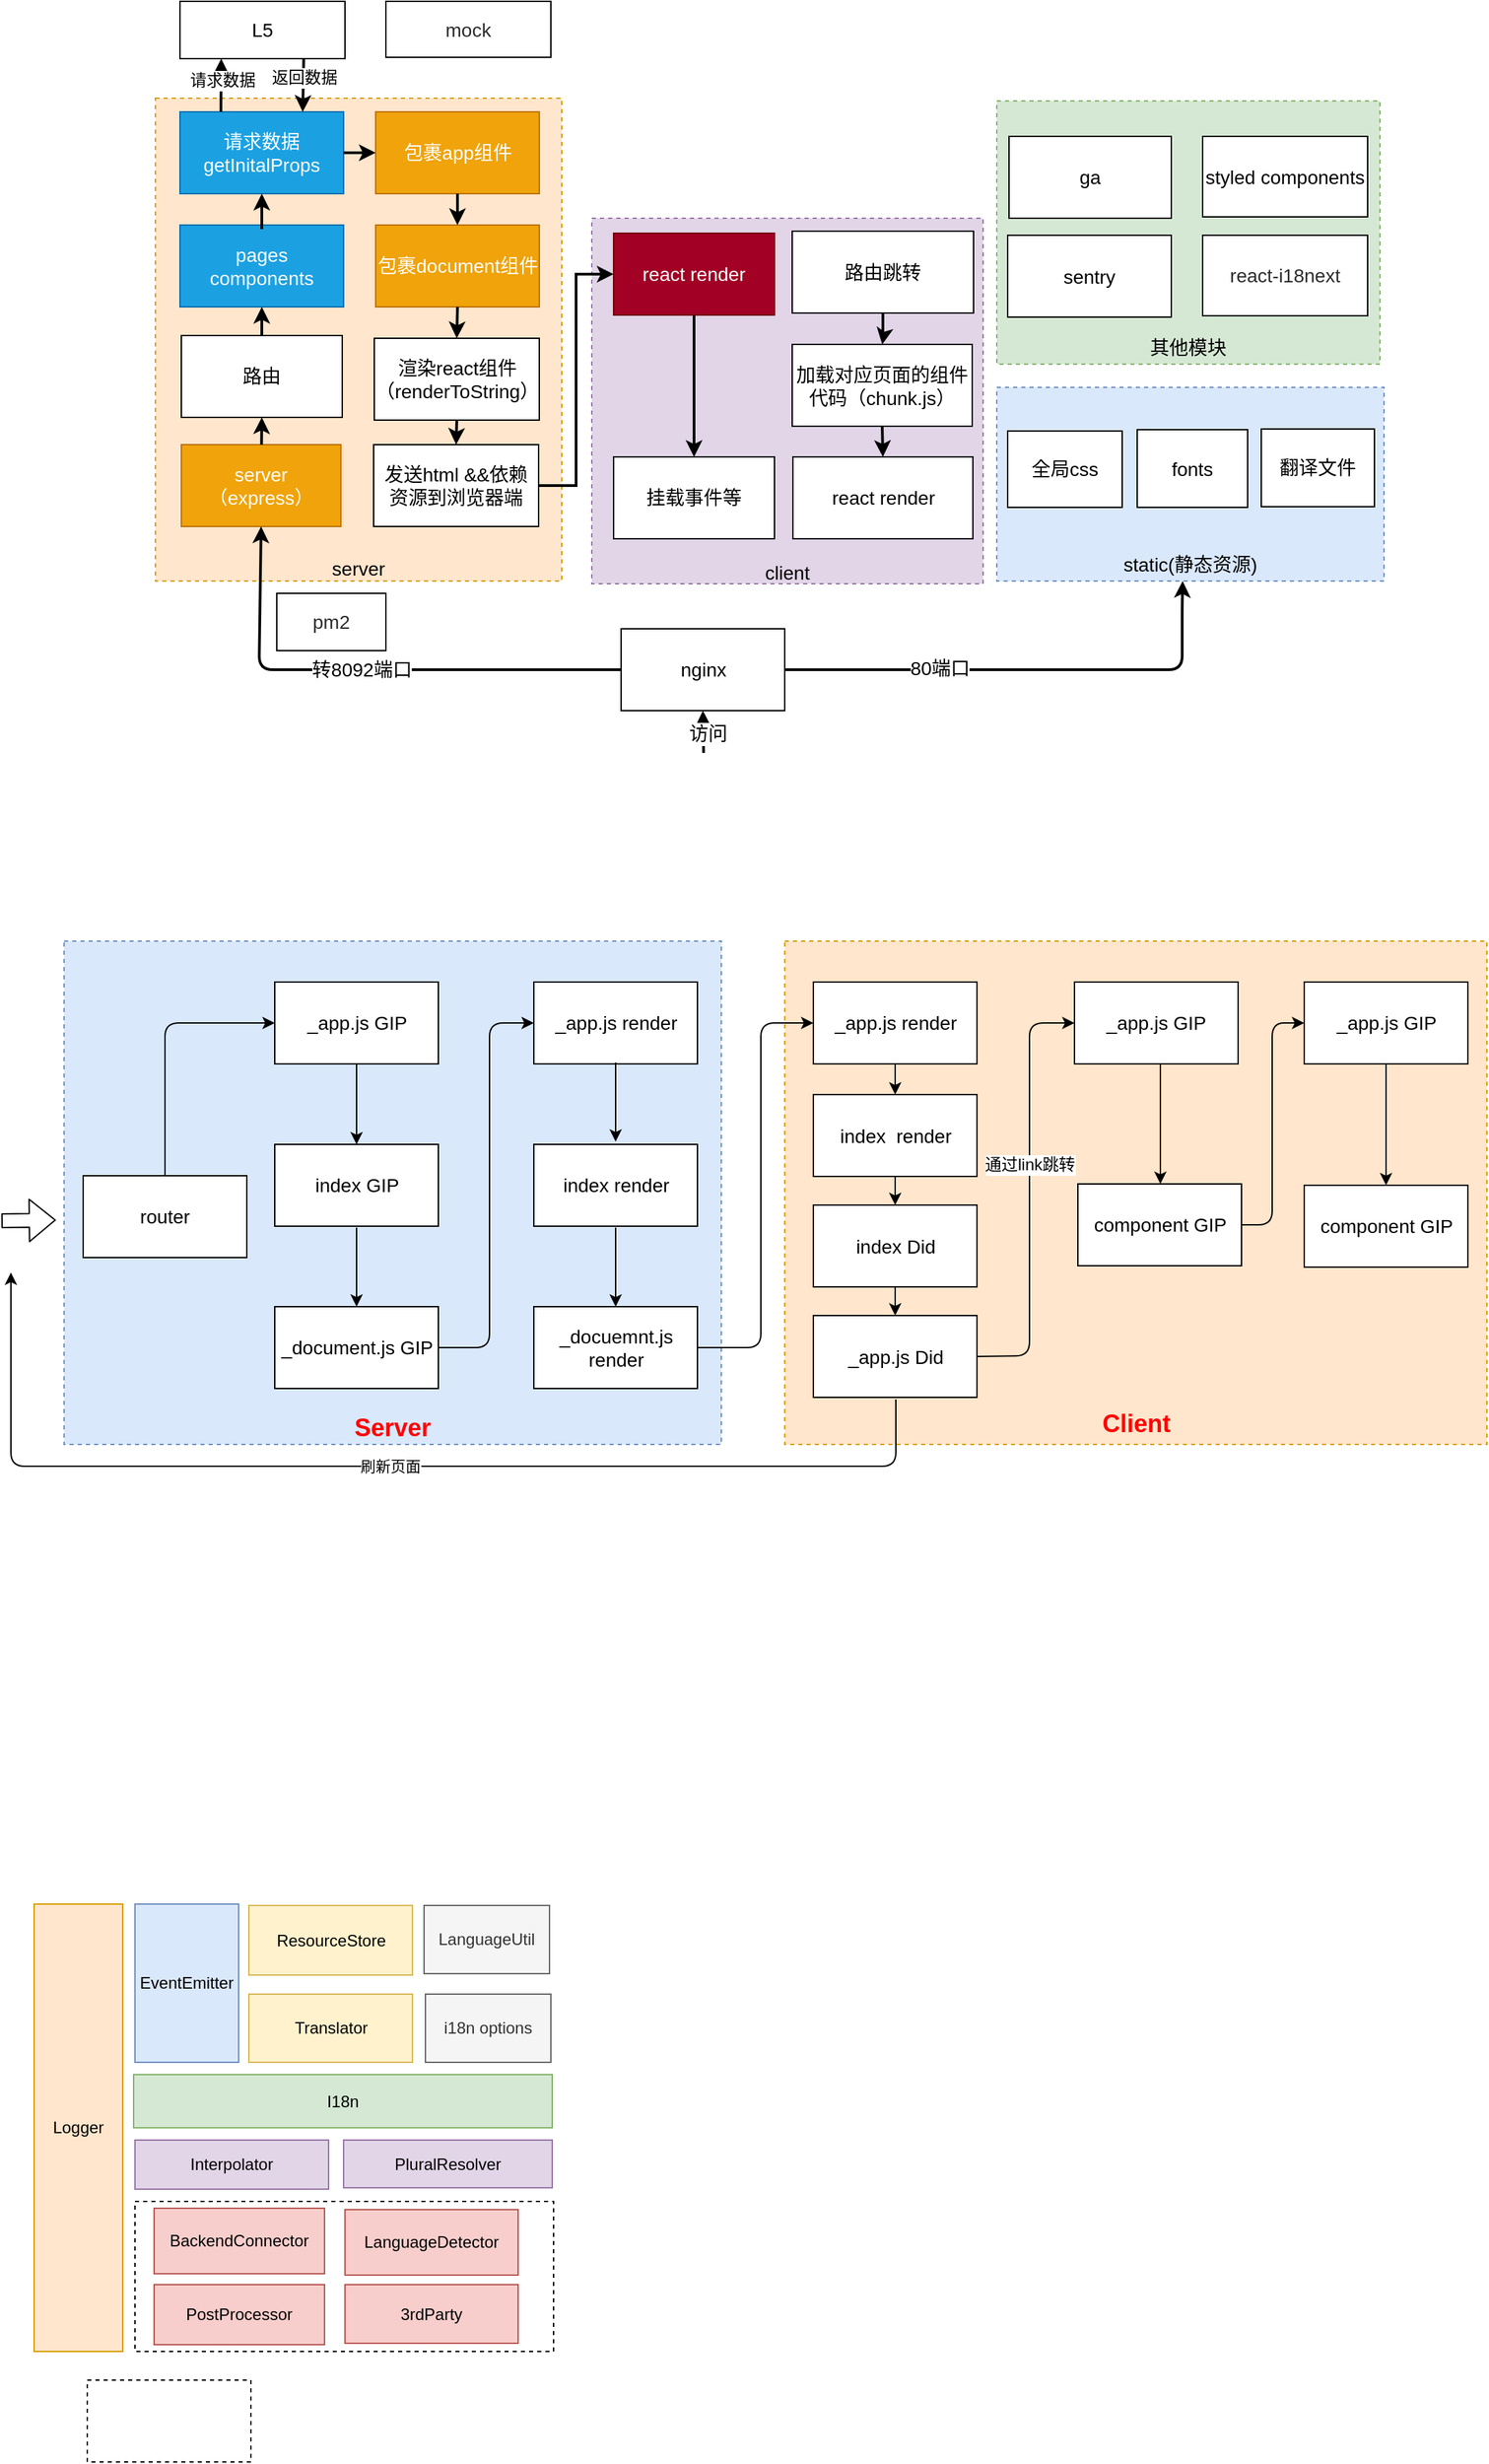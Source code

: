 <mxfile version="11.1.4" type="github"><diagram id="yrwFZAALMLEYpF8rsA4R" name="Page-1"><mxGraphModel dx="1101" dy="648" grid="0" gridSize="10" guides="1" tooltips="1" connect="1" arrows="1" fold="1" page="1" pageScale="1.5" pageWidth="827" pageHeight="1169" math="0" shadow="0"><root><mxCell id="0"/><mxCell id="1" parent="0"/><mxCell id="9qx7VGFw7wvQeBr6Wfoj-29" value="&lt;font style=&quot;font-size: 14px&quot;&gt;&lt;br&gt;&lt;br&gt;&lt;br&gt;&lt;br&gt;&lt;br&gt;&lt;br&gt;&lt;br&gt;&lt;br&gt;&lt;br&gt;&lt;br&gt;&lt;br&gt;&lt;br&gt;&lt;br&gt;&lt;br&gt;&lt;br&gt;client&lt;/font&gt;" style="rounded=0;whiteSpace=wrap;html=1;dashed=1;fillColor=#e1d5e7;strokeColor=#9673a6;" vertex="1" parent="1"><mxGeometry x="472" y="168" width="287" height="268" as="geometry"/></mxCell><mxCell id="9qx7VGFw7wvQeBr6Wfoj-26" value="&lt;font style=&quot;font-size: 14px&quot;&gt;&lt;br&gt;&lt;br&gt;&lt;br&gt;&lt;br&gt;&lt;br&gt;&lt;br&gt;&lt;br&gt;&lt;br&gt;&lt;br&gt;&lt;br&gt;其他模块&lt;/font&gt;" style="rounded=0;whiteSpace=wrap;html=1;dashed=1;fillColor=#d5e8d4;strokeColor=#82b366;" vertex="1" parent="1"><mxGeometry x="769" y="82" width="281" height="193" as="geometry"/></mxCell><mxCell id="HFbTe754PQWgXcVJ54lF-38" value="&lt;b&gt;&lt;font color=&quot;#ff0000&quot;&gt;&lt;br&gt;&lt;br&gt;&lt;br&gt;&lt;br&gt;&lt;br&gt;&lt;br&gt;&lt;br&gt;&lt;br&gt;&lt;br&gt;&lt;br&gt;&lt;br&gt;&lt;br&gt;&lt;br&gt;&lt;br&gt;&lt;br&gt;&lt;br&gt;&lt;br&gt;&lt;br&gt;&lt;br&gt;&lt;br&gt;&lt;br&gt;&lt;br&gt;&lt;font style=&quot;font-size: 18px&quot;&gt;&lt;br&gt;Client&lt;/font&gt;&lt;/font&gt;&lt;/b&gt;" style="rounded=0;whiteSpace=wrap;html=1;dashed=1;fillColor=#ffe6cc;strokeColor=#d79b00;" parent="1" vertex="1"><mxGeometry x="613.5" y="698" width="515" height="369" as="geometry"/></mxCell><mxCell id="HFbTe754PQWgXcVJ54lF-37" value="&lt;font color=&quot;#ff0000&quot; style=&quot;font-size: 18px&quot;&gt;&lt;br&gt;&lt;br&gt;&lt;br&gt;&lt;br&gt;&lt;br&gt;&lt;br&gt;&lt;br&gt;&lt;br&gt;&lt;br&gt;&lt;br&gt;&lt;br&gt;&lt;br&gt;&lt;br&gt;&lt;br&gt;&lt;br&gt;&lt;font&gt;&lt;b&gt;&lt;br&gt;Server&lt;/b&gt;&lt;/font&gt;&lt;/font&gt;" style="rounded=0;whiteSpace=wrap;html=1;dashed=1;fillColor=#dae8fc;strokeColor=#6c8ebf;" parent="1" vertex="1"><mxGeometry x="85" y="698" width="482" height="369" as="geometry"/></mxCell><mxCell id="fjasAtEGyfay4XgpQ-7l-1" value="&lt;font style=&quot;font-size: 14px&quot;&gt;&lt;br&gt;&lt;br&gt;&lt;br&gt;&lt;br&gt;&lt;br&gt;&lt;br&gt;&lt;br&gt;&lt;br&gt;&lt;br&gt;&lt;br&gt;&lt;br&gt;&lt;br&gt;&lt;br&gt;&lt;br&gt;&lt;br&gt;&lt;br&gt;&lt;br&gt;&lt;br&gt;&lt;br&gt;&lt;br&gt;server&lt;/font&gt;" style="rounded=0;whiteSpace=wrap;html=1;dashed=1;fillColor=#ffe6cc;strokeColor=#d79b00;" parent="1" vertex="1"><mxGeometry x="152" y="80" width="298" height="354" as="geometry"/></mxCell><mxCell id="fjasAtEGyfay4XgpQ-7l-7" value="&lt;font style=&quot;font-size: 14px&quot;&gt;&lt;br&gt;&lt;br&gt;&lt;br&gt;&lt;br&gt;&lt;br&gt;&lt;br&gt;&lt;br&gt;static(静态资源)&lt;/font&gt;" style="rounded=0;whiteSpace=wrap;html=1;dashed=1;fillColor=#dae8fc;strokeColor=#6c8ebf;" parent="1" vertex="1"><mxGeometry x="769" y="292" width="284" height="142" as="geometry"/></mxCell><mxCell id="fjasAtEGyfay4XgpQ-7l-4" value="&lt;font style=&quot;font-size: 14px&quot;&gt;nginx&lt;/font&gt;" style="rounded=0;whiteSpace=wrap;html=1;" parent="1" vertex="1"><mxGeometry x="493.5" y="469" width="120" height="60" as="geometry"/></mxCell><mxCell id="fjasAtEGyfay4XgpQ-7l-5" value="&lt;font style=&quot;font-size: 14px&quot;&gt;fonts&lt;/font&gt;" style="rounded=0;whiteSpace=wrap;html=1;" parent="1" vertex="1"><mxGeometry x="872" y="323" width="81" height="57" as="geometry"/></mxCell><mxCell id="fjasAtEGyfay4XgpQ-7l-6" value="&lt;font style=&quot;font-size: 14px&quot;&gt;全局css&lt;/font&gt;" style="rounded=0;whiteSpace=wrap;html=1;" parent="1" vertex="1"><mxGeometry x="777" y="324" width="84" height="56" as="geometry"/></mxCell><mxCell id="fjasAtEGyfay4XgpQ-7l-8" value="&lt;font style=&quot;font-size: 14px&quot;&gt;翻译文件&lt;/font&gt;" style="rounded=0;whiteSpace=wrap;html=1;" parent="1" vertex="1"><mxGeometry x="963" y="322.5" width="83" height="57" as="geometry"/></mxCell><mxCell id="fjasAtEGyfay4XgpQ-7l-9" value="" style="endArrow=classic;html=1;strokeWidth=2;exitX=1;exitY=0.5;exitDx=0;exitDy=0;entryX=0.48;entryY=1;entryDx=0;entryDy=0;entryPerimeter=0;" parent="1" source="fjasAtEGyfay4XgpQ-7l-4" edge="1" target="fjasAtEGyfay4XgpQ-7l-7"><mxGeometry width="50" height="50" relative="1" as="geometry"><mxPoint x="564" y="500" as="sourcePoint"/><mxPoint x="849" y="407" as="targetPoint"/><Array as="points"><mxPoint x="905" y="499"/><mxPoint x="905" y="454"/></Array></mxGeometry></mxCell><mxCell id="fjasAtEGyfay4XgpQ-7l-10" value="&lt;font style=&quot;font-size: 14px&quot;&gt;80端口&lt;/font&gt;" style="text;html=1;resizable=0;points=[];align=center;verticalAlign=middle;labelBackgroundColor=#ffffff;" parent="fjasAtEGyfay4XgpQ-7l-9" vertex="1" connectable="0"><mxGeometry x="0.085" y="1" relative="1" as="geometry"><mxPoint x="-80" as="offset"/></mxGeometry></mxCell><mxCell id="fjasAtEGyfay4XgpQ-7l-11" value="&lt;span style=&quot;font-size: 14px&quot;&gt;server&lt;br&gt;（express）&lt;/span&gt;" style="rounded=0;whiteSpace=wrap;html=1;fillColor=#f0a30a;strokeColor=#BD7000;fontColor=#ffffff;" parent="1" vertex="1"><mxGeometry x="171" y="334" width="117" height="60" as="geometry"/></mxCell><mxCell id="fjasAtEGyfay4XgpQ-7l-12" value="" style="endArrow=classic;html=1;entryX=0.5;entryY=1;entryDx=0;entryDy=0;exitX=0;exitY=0.5;exitDx=0;exitDy=0;strokeWidth=2;" parent="1" source="fjasAtEGyfay4XgpQ-7l-4" target="fjasAtEGyfay4XgpQ-7l-11" edge="1"><mxGeometry width="50" height="50" relative="1" as="geometry"><mxPoint x="537" y="467" as="sourcePoint"/><mxPoint x="587" y="427" as="targetPoint"/><Array as="points"><mxPoint x="228" y="499"/></Array></mxGeometry></mxCell><mxCell id="fjasAtEGyfay4XgpQ-7l-14" value="&lt;font style=&quot;font-size: 14px&quot;&gt;转8092端口&lt;/font&gt;" style="text;html=1;resizable=0;points=[];align=center;verticalAlign=middle;labelBackgroundColor=#ffffff;" parent="fjasAtEGyfay4XgpQ-7l-12" vertex="1" connectable="0"><mxGeometry x="-0.063" relative="1" as="geometry"><mxPoint x="-17" as="offset"/></mxGeometry></mxCell><mxCell id="fjasAtEGyfay4XgpQ-7l-15" value="&lt;span style=&quot;font-size: 14px&quot;&gt;路由&lt;/span&gt;" style="rounded=0;whiteSpace=wrap;html=1;" parent="1" vertex="1"><mxGeometry x="171" y="254" width="118" height="60" as="geometry"/></mxCell><mxCell id="fjasAtEGyfay4XgpQ-7l-17" value="&lt;font style=&quot;font-size: 14px&quot;&gt;&lt;br&gt;pages&lt;br&gt;components&lt;br&gt;&lt;br&gt;&lt;/font&gt;" style="rounded=0;whiteSpace=wrap;html=1;fillColor=#1ba1e2;strokeColor=#006EAF;fontColor=#ffffff;" parent="1" vertex="1"><mxGeometry x="170" y="173" width="120" height="60" as="geometry"/></mxCell><mxCell id="fjasAtEGyfay4XgpQ-7l-19" value="&lt;font style=&quot;font-size: 14px&quot;&gt;L5&lt;/font&gt;" style="rounded=0;whiteSpace=wrap;html=1;" parent="1" vertex="1"><mxGeometry x="170" y="9" width="121" height="42" as="geometry"/></mxCell><mxCell id="fjasAtEGyfay4XgpQ-7l-24" value="&lt;font style=&quot;font-size: 14px&quot;&gt;请求数据&lt;br&gt;getInitalProps&lt;/font&gt;" style="rounded=0;whiteSpace=wrap;html=1;fillColor=#1ba1e2;strokeColor=#006EAF;fontColor=#ffffff;" parent="1" vertex="1"><mxGeometry x="170" y="90" width="120" height="60" as="geometry"/></mxCell><mxCell id="fjasAtEGyfay4XgpQ-7l-28" value="&lt;span style=&quot;white-space: normal ; font-size: 14px&quot;&gt;包裹document组件&lt;/span&gt;" style="rounded=0;whiteSpace=wrap;html=1;fillColor=#f0a30a;strokeColor=#BD7000;fontColor=#ffffff;" parent="1" vertex="1"><mxGeometry x="313.5" y="173" width="120" height="60" as="geometry"/></mxCell><mxCell id="fjasAtEGyfay4XgpQ-7l-29" value="&lt;span style=&quot;font-size: 14px&quot;&gt;包裹app组件&lt;/span&gt;" style="rounded=0;whiteSpace=wrap;html=1;fillColor=#f0a30a;strokeColor=#BD7000;fontColor=#ffffff;" parent="1" vertex="1"><mxGeometry x="313.5" y="90" width="120" height="60" as="geometry"/></mxCell><mxCell id="fjasAtEGyfay4XgpQ-7l-30" value="&lt;font&gt;&lt;span style=&quot;font-size: 14px&quot;&gt;渲染react组件&lt;br&gt;（renderToString）&lt;/span&gt;&lt;br&gt;&lt;/font&gt;" style="rounded=0;whiteSpace=wrap;html=1;" parent="1" vertex="1"><mxGeometry x="312.5" y="256" width="121" height="60" as="geometry"/></mxCell><mxCell id="fjasAtEGyfay4XgpQ-7l-31" value="" style="endArrow=classic;html=1;strokeWidth=2;entryX=0.5;entryY=1;entryDx=0;entryDy=0;" parent="1" source="fjasAtEGyfay4XgpQ-7l-11" target="fjasAtEGyfay4XgpQ-7l-15" edge="1"><mxGeometry width="50" height="50" relative="1" as="geometry"><mxPoint x="197" y="318" as="sourcePoint"/><mxPoint x="247" y="268" as="targetPoint"/></mxGeometry></mxCell><mxCell id="fjasAtEGyfay4XgpQ-7l-34" value="" style="endArrow=classic;html=1;strokeWidth=2;entryX=0.25;entryY=1;entryDx=0;entryDy=0;exitX=0.25;exitY=0;exitDx=0;exitDy=0;" parent="1" source="fjasAtEGyfay4XgpQ-7l-24" target="fjasAtEGyfay4XgpQ-7l-19" edge="1"><mxGeometry width="50" height="50" relative="1" as="geometry"><mxPoint x="342" y="117" as="sourcePoint"/><mxPoint x="342" y="69" as="targetPoint"/></mxGeometry></mxCell><mxCell id="fjasAtEGyfay4XgpQ-7l-36" value="请求数据" style="text;html=1;resizable=0;points=[];align=center;verticalAlign=middle;labelBackgroundColor=#ffffff;" parent="fjasAtEGyfay4XgpQ-7l-34" vertex="1" connectable="0"><mxGeometry x="0.167" y="-1" relative="1" as="geometry"><mxPoint as="offset"/></mxGeometry></mxCell><mxCell id="fjasAtEGyfay4XgpQ-7l-35" value="" style="endArrow=classic;html=1;strokeWidth=2;entryX=0.75;entryY=0;entryDx=0;entryDy=0;exitX=0.75;exitY=1;exitDx=0;exitDy=0;" parent="1" source="fjasAtEGyfay4XgpQ-7l-19" target="fjasAtEGyfay4XgpQ-7l-24" edge="1"><mxGeometry width="50" height="50" relative="1" as="geometry"><mxPoint x="267.508" y="339" as="sourcePoint"/><mxPoint x="267" y="308" as="targetPoint"/></mxGeometry></mxCell><mxCell id="fjasAtEGyfay4XgpQ-7l-37" value="返回数据" style="text;html=1;resizable=0;points=[];align=center;verticalAlign=middle;labelBackgroundColor=#ffffff;" parent="fjasAtEGyfay4XgpQ-7l-35" vertex="1" connectable="0"><mxGeometry x="-0.292" relative="1" as="geometry"><mxPoint as="offset"/></mxGeometry></mxCell><mxCell id="fjasAtEGyfay4XgpQ-7l-43" value="&lt;font style=&quot;font-size: 14px&quot;&gt;sentry&lt;/font&gt;" style="rounded=0;whiteSpace=wrap;html=1;" parent="1" vertex="1"><mxGeometry x="777" y="180.5" width="120" height="60" as="geometry"/></mxCell><mxCell id="fjasAtEGyfay4XgpQ-7l-44" value="&lt;span style=&quot;font-size: 14px&quot;&gt;styled components&lt;/span&gt;" style="rounded=0;whiteSpace=wrap;html=1;" parent="1" vertex="1"><mxGeometry x="920" y="108" width="121" height="59" as="geometry"/></mxCell><mxCell id="fjasAtEGyfay4XgpQ-7l-45" value="&lt;font color=&quot;#2b2b2b&quot;&gt;&lt;span style=&quot;font-size: 14px ; white-space: pre-wrap ; background-color: rgb(255 , 255 , 255)&quot;&gt;mock&lt;/span&gt;&lt;/font&gt;" style="rounded=0;whiteSpace=wrap;html=1;" parent="1" vertex="1"><mxGeometry x="321" y="9" width="121" height="41" as="geometry"/></mxCell><mxCell id="fjasAtEGyfay4XgpQ-7l-46" value="&lt;font color=&quot;#2b2b2b&quot;&gt;&lt;span style=&quot;font-size: 14px ; white-space: pre-wrap ; background-color: rgb(255 , 255 , 255)&quot;&gt;react-i18next&lt;/span&gt;&lt;/font&gt;" style="rounded=0;whiteSpace=wrap;html=1;" parent="1" vertex="1"><mxGeometry x="920" y="180.5" width="121" height="59" as="geometry"/></mxCell><mxCell id="fjasAtEGyfay4XgpQ-7l-47" value="&lt;font color=&quot;#2b2b2b&quot;&gt;&lt;span style=&quot;font-size: 14px ; white-space: pre-wrap ; background-color: rgb(255 , 255 , 255)&quot;&gt;pm2&lt;/span&gt;&lt;/font&gt;" style="rounded=0;whiteSpace=wrap;html=1;" parent="1" vertex="1"><mxGeometry x="241" y="443" width="80" height="42" as="geometry"/></mxCell><mxCell id="fjasAtEGyfay4XgpQ-7l-49" value="&lt;font style=&quot;font-size: 14px&quot;&gt;ga&lt;/font&gt;" style="rounded=0;whiteSpace=wrap;html=1;" parent="1" vertex="1"><mxGeometry x="778" y="108" width="119" height="60" as="geometry"/></mxCell><mxCell id="HFbTe754PQWgXcVJ54lF-2" value="" style="shape=flexArrow;endArrow=classic;html=1;" parent="1" edge="1"><mxGeometry width="50" height="50" relative="1" as="geometry"><mxPoint x="39" y="903" as="sourcePoint"/><mxPoint x="79" y="902.5" as="targetPoint"/></mxGeometry></mxCell><mxCell id="HFbTe754PQWgXcVJ54lF-4" value="&lt;font style=&quot;font-size: 14px&quot;&gt;router&lt;/font&gt;" style="rounded=0;whiteSpace=wrap;html=1;" parent="1" vertex="1"><mxGeometry x="99" y="870" width="120" height="60" as="geometry"/></mxCell><mxCell id="HFbTe754PQWgXcVJ54lF-6" value="&lt;span style=&quot;font-size: 14px&quot;&gt;_app.js GIP&lt;/span&gt;" style="rounded=0;whiteSpace=wrap;html=1;" parent="1" vertex="1"><mxGeometry x="239.5" y="728" width="120" height="60" as="geometry"/></mxCell><mxCell id="HFbTe754PQWgXcVJ54lF-7" value="&lt;span style=&quot;font-size: 14px&quot;&gt;_document.js GIP&lt;/span&gt;" style="rounded=0;whiteSpace=wrap;html=1;" parent="1" vertex="1"><mxGeometry x="239.5" y="966" width="120" height="60" as="geometry"/></mxCell><mxCell id="HFbTe754PQWgXcVJ54lF-8" value="&lt;span style=&quot;font-size: 14px&quot;&gt;index GIP&lt;/span&gt;" style="rounded=0;whiteSpace=wrap;html=1;" parent="1" vertex="1"><mxGeometry x="239.5" y="847" width="120" height="60" as="geometry"/></mxCell><mxCell id="HFbTe754PQWgXcVJ54lF-9" value="&lt;span style=&quot;font-size: 14px&quot;&gt;_app.js render&lt;/span&gt;" style="rounded=0;whiteSpace=wrap;html=1;" parent="1" vertex="1"><mxGeometry x="429.5" y="728" width="120" height="60" as="geometry"/></mxCell><mxCell id="HFbTe754PQWgXcVJ54lF-10" value="&lt;span style=&quot;font-size: 14px&quot;&gt;index&lt;/span&gt;&lt;span style=&quot;font-size: 14px&quot;&gt;&amp;nbsp;render&lt;/span&gt;" style="rounded=0;whiteSpace=wrap;html=1;" parent="1" vertex="1"><mxGeometry x="429.5" y="847" width="120" height="60" as="geometry"/></mxCell><mxCell id="HFbTe754PQWgXcVJ54lF-11" value="&lt;span style=&quot;font-size: 14px&quot;&gt;_docuemnt.js render&lt;/span&gt;" style="rounded=0;whiteSpace=wrap;html=1;" parent="1" vertex="1"><mxGeometry x="429.5" y="966" width="120" height="60" as="geometry"/></mxCell><mxCell id="HFbTe754PQWgXcVJ54lF-12" value="" style="endArrow=classic;html=1;exitX=0.5;exitY=0;exitDx=0;exitDy=0;entryX=0;entryY=0.5;entryDx=0;entryDy=0;" parent="1" source="HFbTe754PQWgXcVJ54lF-4" target="HFbTe754PQWgXcVJ54lF-6" edge="1"><mxGeometry width="50" height="50" relative="1" as="geometry"><mxPoint x="134.5" y="829" as="sourcePoint"/><mxPoint x="184.5" y="779" as="targetPoint"/><Array as="points"><mxPoint x="159" y="758"/></Array></mxGeometry></mxCell><mxCell id="HFbTe754PQWgXcVJ54lF-13" value="" style="endArrow=classic;html=1;entryX=0.5;entryY=0;entryDx=0;entryDy=0;exitX=0.5;exitY=1;exitDx=0;exitDy=0;" parent="1" source="HFbTe754PQWgXcVJ54lF-6" target="HFbTe754PQWgXcVJ54lF-8" edge="1"><mxGeometry width="50" height="50" relative="1" as="geometry"><mxPoint x="227" y="846" as="sourcePoint"/><mxPoint x="277" y="796" as="targetPoint"/></mxGeometry></mxCell><mxCell id="HFbTe754PQWgXcVJ54lF-14" value="" style="endArrow=classic;html=1;entryX=0.5;entryY=0;entryDx=0;entryDy=0;exitX=0.5;exitY=1;exitDx=0;exitDy=0;" parent="1" edge="1"><mxGeometry width="50" height="50" relative="1" as="geometry"><mxPoint x="299.5" y="908" as="sourcePoint"/><mxPoint x="299.5" y="966" as="targetPoint"/></mxGeometry></mxCell><mxCell id="HFbTe754PQWgXcVJ54lF-15" value="" style="endArrow=classic;html=1;entryX=0;entryY=0.5;entryDx=0;entryDy=0;exitX=1;exitY=0.5;exitDx=0;exitDy=0;" parent="1" source="HFbTe754PQWgXcVJ54lF-7" target="HFbTe754PQWgXcVJ54lF-9" edge="1"><mxGeometry width="50" height="50" relative="1" as="geometry"><mxPoint x="386" y="1046" as="sourcePoint"/><mxPoint x="456.711" y="996" as="targetPoint"/><Array as="points"><mxPoint x="397" y="996"/><mxPoint x="397" y="864"/><mxPoint x="397" y="758"/></Array></mxGeometry></mxCell><mxCell id="HFbTe754PQWgXcVJ54lF-16" value="" style="endArrow=classic;html=1;entryX=0.5;entryY=0;entryDx=0;entryDy=0;exitX=0.5;exitY=1;exitDx=0;exitDy=0;" parent="1" edge="1"><mxGeometry width="50" height="50" relative="1" as="geometry"><mxPoint x="489.5" y="787" as="sourcePoint"/><mxPoint x="489.5" y="845" as="targetPoint"/></mxGeometry></mxCell><mxCell id="HFbTe754PQWgXcVJ54lF-17" value="" style="endArrow=classic;html=1;entryX=0.5;entryY=0;entryDx=0;entryDy=0;exitX=0.5;exitY=1;exitDx=0;exitDy=0;" parent="1" edge="1"><mxGeometry width="50" height="50" relative="1" as="geometry"><mxPoint x="489.5" y="908" as="sourcePoint"/><mxPoint x="489.5" y="966" as="targetPoint"/></mxGeometry></mxCell><mxCell id="HFbTe754PQWgXcVJ54lF-18" value="&lt;span style=&quot;font-size: 14px&quot;&gt;_app.js render&lt;/span&gt;" style="rounded=0;whiteSpace=wrap;html=1;" parent="1" vertex="1"><mxGeometry x="634.5" y="728" width="120" height="60" as="geometry"/></mxCell><mxCell id="HFbTe754PQWgXcVJ54lF-19" value="&lt;span style=&quot;font-size: 14px&quot;&gt;index&amp;nbsp;&amp;nbsp;&lt;/span&gt;&lt;span style=&quot;font-size: 14px&quot;&gt;render&lt;/span&gt;" style="rounded=0;whiteSpace=wrap;html=1;" parent="1" vertex="1"><mxGeometry x="634.5" y="810.5" width="120" height="60" as="geometry"/></mxCell><mxCell id="HFbTe754PQWgXcVJ54lF-20" value="&lt;span style=&quot;font-size: 14px&quot;&gt;index Did&lt;/span&gt;" style="rounded=0;whiteSpace=wrap;html=1;" parent="1" vertex="1"><mxGeometry x="634.5" y="891.5" width="120" height="60" as="geometry"/></mxCell><mxCell id="HFbTe754PQWgXcVJ54lF-21" value="&lt;span style=&quot;font-size: 14px&quot;&gt;_app.js Did&lt;/span&gt;" style="rounded=0;whiteSpace=wrap;html=1;" parent="1" vertex="1"><mxGeometry x="634.5" y="972.5" width="120" height="60" as="geometry"/></mxCell><mxCell id="HFbTe754PQWgXcVJ54lF-22" value="" style="endArrow=classic;html=1;entryX=0.5;entryY=0;entryDx=0;entryDy=0;exitX=0.5;exitY=1;exitDx=0;exitDy=0;" parent="1" source="HFbTe754PQWgXcVJ54lF-18" target="HFbTe754PQWgXcVJ54lF-19" edge="1"><mxGeometry width="50" height="50" relative="1" as="geometry"><mxPoint x="536" y="798" as="sourcePoint"/><mxPoint x="536" y="856" as="targetPoint"/></mxGeometry></mxCell><mxCell id="HFbTe754PQWgXcVJ54lF-25" value="" style="endArrow=classic;html=1;entryX=0.5;entryY=0;entryDx=0;entryDy=0;exitX=0.5;exitY=1;exitDx=0;exitDy=0;" parent="1" source="HFbTe754PQWgXcVJ54lF-19" target="HFbTe754PQWgXcVJ54lF-20" edge="1"><mxGeometry width="50" height="50" relative="1" as="geometry"><mxPoint x="755" y="871" as="sourcePoint"/><mxPoint x="765" y="820" as="targetPoint"/></mxGeometry></mxCell><mxCell id="HFbTe754PQWgXcVJ54lF-26" value="" style="endArrow=classic;html=1;entryX=0.5;entryY=0;entryDx=0;entryDy=0;exitX=0.5;exitY=1;exitDx=0;exitDy=0;" parent="1" source="HFbTe754PQWgXcVJ54lF-20" target="HFbTe754PQWgXcVJ54lF-21" edge="1"><mxGeometry width="50" height="50" relative="1" as="geometry"><mxPoint x="755" y="954" as="sourcePoint"/><mxPoint x="775" y="830" as="targetPoint"/></mxGeometry></mxCell><mxCell id="HFbTe754PQWgXcVJ54lF-27" value="" style="endArrow=classic;html=1;entryX=0;entryY=0.5;entryDx=0;entryDy=0;exitX=1;exitY=0.5;exitDx=0;exitDy=0;" parent="1" source="HFbTe754PQWgXcVJ54lF-11" target="HFbTe754PQWgXcVJ54lF-18" edge="1"><mxGeometry width="50" height="50" relative="1" as="geometry"><mxPoint x="535.5" y="918" as="sourcePoint"/><mxPoint x="535.5" y="976" as="targetPoint"/><Array as="points"><mxPoint x="596" y="996"/><mxPoint x="596" y="758"/></Array></mxGeometry></mxCell><mxCell id="HFbTe754PQWgXcVJ54lF-29" value="&lt;span style=&quot;font-size: 14px&quot;&gt;_app.js GIP&lt;/span&gt;" style="rounded=0;whiteSpace=wrap;html=1;" parent="1" vertex="1"><mxGeometry x="826" y="728" width="120" height="60" as="geometry"/></mxCell><mxCell id="HFbTe754PQWgXcVJ54lF-30" value="&lt;span style=&quot;font-size: 14px&quot;&gt;component GIP&lt;/span&gt;" style="rounded=0;whiteSpace=wrap;html=1;" parent="1" vertex="1"><mxGeometry x="828.5" y="876" width="120" height="60" as="geometry"/></mxCell><mxCell id="HFbTe754PQWgXcVJ54lF-31" value="&lt;span style=&quot;font-size: 14px&quot;&gt;_app.js GIP&lt;/span&gt;" style="rounded=0;whiteSpace=wrap;html=1;" parent="1" vertex="1"><mxGeometry x="994.5" y="728" width="120" height="60" as="geometry"/></mxCell><mxCell id="HFbTe754PQWgXcVJ54lF-32" value="&lt;span style=&quot;font-size: 14px&quot;&gt;component GIP&lt;/span&gt;" style="rounded=0;whiteSpace=wrap;html=1;" parent="1" vertex="1"><mxGeometry x="994.5" y="877" width="120" height="60" as="geometry"/></mxCell><mxCell id="HFbTe754PQWgXcVJ54lF-33" value="" style="endArrow=classic;html=1;exitX=1;exitY=0.5;exitDx=0;exitDy=0;entryX=0;entryY=0.5;entryDx=0;entryDy=0;" parent="1" source="HFbTe754PQWgXcVJ54lF-21" target="HFbTe754PQWgXcVJ54lF-29" edge="1"><mxGeometry width="50" height="50" relative="1" as="geometry"><mxPoint x="822" y="1016" as="sourcePoint"/><mxPoint x="872" y="882" as="targetPoint"/><Array as="points"><mxPoint x="793" y="1002"/><mxPoint x="793" y="758"/></Array></mxGeometry></mxCell><mxCell id="HFbTe754PQWgXcVJ54lF-35" value="通过link跳转" style="text;html=1;resizable=0;points=[];align=center;verticalAlign=middle;labelBackgroundColor=#ffffff;" parent="HFbTe754PQWgXcVJ54lF-33" vertex="1" connectable="0"><mxGeometry x="0.131" relative="1" as="geometry"><mxPoint as="offset"/></mxGeometry></mxCell><mxCell id="HFbTe754PQWgXcVJ54lF-39" value="" style="endArrow=classic;html=1;" parent="1" edge="1"><mxGeometry width="50" height="50" relative="1" as="geometry"><mxPoint x="889" y="788" as="sourcePoint"/><mxPoint x="889" y="876" as="targetPoint"/></mxGeometry></mxCell><mxCell id="HFbTe754PQWgXcVJ54lF-42" value="" style="endArrow=classic;html=1;entryX=0.5;entryY=0;entryDx=0;entryDy=0;exitX=0.5;exitY=1;exitDx=0;exitDy=0;" parent="1" source="HFbTe754PQWgXcVJ54lF-31" target="HFbTe754PQWgXcVJ54lF-32" edge="1"><mxGeometry width="50" height="50" relative="1" as="geometry"><mxPoint x="509.5" y="807" as="sourcePoint"/><mxPoint x="509.5" y="865" as="targetPoint"/></mxGeometry></mxCell><mxCell id="HFbTe754PQWgXcVJ54lF-43" value="" style="endArrow=classic;html=1;entryX=0;entryY=0.5;entryDx=0;entryDy=0;exitX=1;exitY=0.5;exitDx=0;exitDy=0;" parent="1" source="HFbTe754PQWgXcVJ54lF-30" target="HFbTe754PQWgXcVJ54lF-31" edge="1"><mxGeometry width="50" height="50" relative="1" as="geometry"><mxPoint x="1065" y="798" as="sourcePoint"/><mxPoint x="1065" y="887" as="targetPoint"/><Array as="points"><mxPoint x="971" y="906"/><mxPoint x="971" y="758"/></Array></mxGeometry></mxCell><mxCell id="HFbTe754PQWgXcVJ54lF-44" value="刷新页面" style="endArrow=classic;html=1;" parent="1" edge="1"><mxGeometry width="50" height="50" relative="1" as="geometry"><mxPoint x="695" y="1034" as="sourcePoint"/><mxPoint x="46" y="941" as="targetPoint"/><Array as="points"><mxPoint x="695" y="1083"/><mxPoint x="286" y="1083"/><mxPoint x="121" y="1083"/><mxPoint x="46" y="1083"/></Array></mxGeometry></mxCell><mxCell id="qxPguwyZ_NLMw6IKdvKy-2" value="Logger" style="rounded=0;whiteSpace=wrap;html=1;fillColor=#ffe6cc;strokeColor=#d79b00;" parent="1" vertex="1"><mxGeometry x="63" y="1404" width="65" height="328" as="geometry"/></mxCell><mxCell id="qxPguwyZ_NLMw6IKdvKy-4" value="EventEmitter" style="rounded=0;whiteSpace=wrap;html=1;fillColor=#dae8fc;strokeColor=#6c8ebf;" parent="1" vertex="1"><mxGeometry x="137" y="1404" width="76" height="116" as="geometry"/></mxCell><mxCell id="qxPguwyZ_NLMw6IKdvKy-8" value="ResourceStore" style="rounded=0;whiteSpace=wrap;html=1;fillColor=#fff2cc;strokeColor=#d6b656;" parent="1" vertex="1"><mxGeometry x="220.5" y="1405" width="120" height="51" as="geometry"/></mxCell><mxCell id="qxPguwyZ_NLMw6IKdvKy-9" value="Translator" style="rounded=0;whiteSpace=wrap;html=1;fillColor=#fff2cc;strokeColor=#d6b656;" parent="1" vertex="1"><mxGeometry x="220.5" y="1470" width="120" height="50" as="geometry"/></mxCell><mxCell id="qxPguwyZ_NLMw6IKdvKy-12" value="LanguageUtil" style="rounded=0;whiteSpace=wrap;html=1;fillColor=#f5f5f5;strokeColor=#666666;fontColor=#333333;" parent="1" vertex="1"><mxGeometry x="349" y="1405" width="92" height="50" as="geometry"/></mxCell><mxCell id="qxPguwyZ_NLMw6IKdvKy-13" value="I18n" style="rounded=0;whiteSpace=wrap;html=1;fillColor=#d5e8d4;strokeColor=#82b366;" parent="1" vertex="1"><mxGeometry x="136" y="1529" width="307" height="39" as="geometry"/></mxCell><mxCell id="qxPguwyZ_NLMw6IKdvKy-14" value="Interpolator" style="rounded=0;whiteSpace=wrap;html=1;fillColor=#e1d5e7;strokeColor=#9673a6;" parent="1" vertex="1"><mxGeometry x="137" y="1577" width="142" height="36" as="geometry"/></mxCell><mxCell id="qxPguwyZ_NLMw6IKdvKy-15" value="i18n options" style="rounded=0;whiteSpace=wrap;html=1;fillColor=#f5f5f5;strokeColor=#666666;fontColor=#333333;" parent="1" vertex="1"><mxGeometry x="350" y="1470" width="92" height="50" as="geometry"/></mxCell><mxCell id="qxPguwyZ_NLMw6IKdvKy-16" value="PluralResolver" style="rounded=0;whiteSpace=wrap;html=1;fillColor=#e1d5e7;strokeColor=#9673a6;" parent="1" vertex="1"><mxGeometry x="290" y="1577" width="153" height="35" as="geometry"/></mxCell><mxCell id="qxPguwyZ_NLMw6IKdvKy-18" value="" style="group;dashed=1;" parent="1" vertex="1" connectable="0"><mxGeometry x="151" y="1627" width="293" height="105" as="geometry"/></mxCell><mxCell id="qxPguwyZ_NLMw6IKdvKy-17" value="" style="rounded=0;whiteSpace=wrap;html=1;fillColor=none;dashed=1;" parent="qxPguwyZ_NLMw6IKdvKy-18" vertex="1"><mxGeometry x="-14" y="-5" width="307" height="110" as="geometry"/></mxCell><mxCell id="qxPguwyZ_NLMw6IKdvKy-3" value="BackendConnector" style="rounded=0;whiteSpace=wrap;html=1;fillColor=#f8cecc;strokeColor=#b85450;" parent="qxPguwyZ_NLMw6IKdvKy-18" vertex="1"><mxGeometry width="125" height="48" as="geometry"/></mxCell><mxCell id="qxPguwyZ_NLMw6IKdvKy-5" value="PostProcessor" style="rounded=0;whiteSpace=wrap;html=1;fillColor=#f8cecc;strokeColor=#b85450;" parent="qxPguwyZ_NLMw6IKdvKy-18" vertex="1"><mxGeometry y="56" width="125" height="44" as="geometry"/></mxCell><mxCell id="qxPguwyZ_NLMw6IKdvKy-6" value="LanguageDetector" style="rounded=0;whiteSpace=wrap;html=1;fillColor=#f8cecc;strokeColor=#b85450;" parent="qxPguwyZ_NLMw6IKdvKy-18" vertex="1"><mxGeometry x="140" y="1" width="127" height="48" as="geometry"/></mxCell><mxCell id="qxPguwyZ_NLMw6IKdvKy-7" value="3rdParty" style="rounded=0;whiteSpace=wrap;html=1;fillColor=#f8cecc;strokeColor=#b85450;" parent="qxPguwyZ_NLMw6IKdvKy-18" vertex="1"><mxGeometry x="140" y="56" width="127" height="43" as="geometry"/></mxCell><mxCell id="9qx7VGFw7wvQeBr6Wfoj-44" style="edgeStyle=orthogonalEdgeStyle;rounded=0;orthogonalLoop=1;jettySize=auto;html=1;exitX=1;exitY=0.5;exitDx=0;exitDy=0;entryX=0;entryY=0.5;entryDx=0;entryDy=0;strokeWidth=2;" edge="1" parent="1" source="9qx7VGFw7wvQeBr6Wfoj-1" target="9qx7VGFw7wvQeBr6Wfoj-37"><mxGeometry relative="1" as="geometry"/></mxCell><mxCell id="9qx7VGFw7wvQeBr6Wfoj-1" value="&lt;font&gt;&lt;span style=&quot;font-size: 14px&quot;&gt;发送html&amp;nbsp;&lt;/span&gt;&lt;font style=&quot;font-size: 14px&quot;&gt;&amp;amp;&amp;amp;依赖资源到浏览器端&lt;/font&gt;&lt;br&gt;&lt;/font&gt;" style="rounded=0;whiteSpace=wrap;html=1;" vertex="1" parent="1"><mxGeometry x="312" y="334" width="121" height="60" as="geometry"/></mxCell><mxCell id="9qx7VGFw7wvQeBr6Wfoj-4" value="" style="endArrow=classic;html=1;strokeWidth=2;entryX=0.5;entryY=0;entryDx=0;entryDy=0;exitX=0.5;exitY=1;exitDx=0;exitDy=0;" edge="1" parent="1" source="fjasAtEGyfay4XgpQ-7l-28" target="fjasAtEGyfay4XgpQ-7l-30"><mxGeometry width="50" height="50" relative="1" as="geometry"><mxPoint x="439.5" y="157" as="sourcePoint"/><mxPoint x="459" y="157" as="targetPoint"/></mxGeometry></mxCell><mxCell id="9qx7VGFw7wvQeBr6Wfoj-5" value="" style="rounded=0;whiteSpace=wrap;html=1;dashed=1;" vertex="1" parent="1"><mxGeometry x="102" y="1753" width="120" height="60" as="geometry"/></mxCell><mxCell id="9qx7VGFw7wvQeBr6Wfoj-9" value="" style="endArrow=classic;html=1;strokeWidth=2;entryX=0.5;entryY=0;entryDx=0;entryDy=0;exitX=0.5;exitY=1;exitDx=0;exitDy=0;" edge="1" parent="1" source="fjasAtEGyfay4XgpQ-7l-30" target="9qx7VGFw7wvQeBr6Wfoj-1"><mxGeometry width="50" height="50" relative="1" as="geometry"><mxPoint x="383.5" y="243" as="sourcePoint"/><mxPoint x="383" y="266" as="targetPoint"/></mxGeometry></mxCell><mxCell id="9qx7VGFw7wvQeBr6Wfoj-12" value="" style="endArrow=classic;html=1;strokeWidth=2;entryX=0.5;entryY=1;entryDx=0;entryDy=0;" edge="1" parent="1" source="fjasAtEGyfay4XgpQ-7l-15" target="fjasAtEGyfay4XgpQ-7l-17"><mxGeometry width="50" height="50" relative="1" as="geometry"><mxPoint x="237.375" y="344" as="sourcePoint"/><mxPoint x="237" y="326" as="targetPoint"/></mxGeometry></mxCell><mxCell id="9qx7VGFw7wvQeBr6Wfoj-13" value="" style="endArrow=classic;html=1;strokeWidth=2;entryX=0.5;entryY=1;entryDx=0;entryDy=0;" edge="1" parent="1" target="fjasAtEGyfay4XgpQ-7l-24"><mxGeometry width="50" height="50" relative="1" as="geometry"><mxPoint x="230" y="176" as="sourcePoint"/><mxPoint x="247" y="336" as="targetPoint"/></mxGeometry></mxCell><mxCell id="9qx7VGFw7wvQeBr6Wfoj-14" value="" style="endArrow=classic;html=1;strokeWidth=2;entryX=0;entryY=0.5;entryDx=0;entryDy=0;" edge="1" parent="1" source="fjasAtEGyfay4XgpQ-7l-24" target="fjasAtEGyfay4XgpQ-7l-29"><mxGeometry width="50" height="50" relative="1" as="geometry"><mxPoint x="257.375" y="364" as="sourcePoint"/><mxPoint x="257" y="346" as="targetPoint"/></mxGeometry></mxCell><mxCell id="9qx7VGFw7wvQeBr6Wfoj-15" value="" style="endArrow=classic;html=1;strokeWidth=2;entryX=0.5;entryY=0;entryDx=0;entryDy=0;exitX=0.5;exitY=1;exitDx=0;exitDy=0;" edge="1" parent="1" source="fjasAtEGyfay4XgpQ-7l-29" target="fjasAtEGyfay4XgpQ-7l-28"><mxGeometry width="50" height="50" relative="1" as="geometry"><mxPoint x="300" y="130" as="sourcePoint"/><mxPoint x="323.5" y="130" as="targetPoint"/></mxGeometry></mxCell><mxCell id="9qx7VGFw7wvQeBr6Wfoj-34" style="edgeStyle=orthogonalEdgeStyle;rounded=0;orthogonalLoop=1;jettySize=auto;html=1;exitX=0.5;exitY=1;exitDx=0;exitDy=0;entryX=0.5;entryY=0;entryDx=0;entryDy=0;strokeWidth=2;" edge="1" parent="1" source="9qx7VGFw7wvQeBr6Wfoj-24" target="9qx7VGFw7wvQeBr6Wfoj-28"><mxGeometry relative="1" as="geometry"/></mxCell><mxCell id="9qx7VGFw7wvQeBr6Wfoj-24" value="&lt;span style=&quot;font-size: 14px&quot;&gt;加载对应页面的组件代码（chunk.js）&lt;/span&gt;" style="rounded=0;whiteSpace=wrap;html=1;" vertex="1" parent="1"><mxGeometry x="619" y="260.5" width="132" height="60" as="geometry"/></mxCell><mxCell id="9qx7VGFw7wvQeBr6Wfoj-33" style="edgeStyle=orthogonalEdgeStyle;rounded=0;orthogonalLoop=1;jettySize=auto;html=1;exitX=0.5;exitY=1;exitDx=0;exitDy=0;strokeWidth=2;" edge="1" parent="1" source="9qx7VGFw7wvQeBr6Wfoj-25" target="9qx7VGFw7wvQeBr6Wfoj-24"><mxGeometry relative="1" as="geometry"/></mxCell><mxCell id="9qx7VGFw7wvQeBr6Wfoj-25" value="&lt;span style=&quot;font-size: 14px&quot;&gt;路由跳转&lt;/span&gt;" style="rounded=0;whiteSpace=wrap;html=1;" vertex="1" parent="1"><mxGeometry x="619" y="177.5" width="133" height="60" as="geometry"/></mxCell><mxCell id="9qx7VGFw7wvQeBr6Wfoj-28" value="&lt;span style=&quot;font-size: 14px&quot;&gt;react render&lt;/span&gt;" style="rounded=0;whiteSpace=wrap;html=1;" vertex="1" parent="1"><mxGeometry x="619.5" y="343" width="132" height="60" as="geometry"/></mxCell><mxCell id="9qx7VGFw7wvQeBr6Wfoj-35" value="" style="endArrow=classic;html=1;strokeWidth=2;entryX=0.5;entryY=1;entryDx=0;entryDy=0;" edge="1" parent="1" target="fjasAtEGyfay4XgpQ-7l-4"><mxGeometry width="50" height="50" relative="1" as="geometry"><mxPoint x="554" y="560" as="sourcePoint"/><mxPoint x="578" y="559" as="targetPoint"/></mxGeometry></mxCell><mxCell id="9qx7VGFw7wvQeBr6Wfoj-36" value="&lt;font style=&quot;font-size: 14px&quot;&gt;访问&lt;/font&gt;" style="text;html=1;resizable=0;points=[];align=center;verticalAlign=middle;labelBackgroundColor=#ffffff;" vertex="1" connectable="0" parent="9qx7VGFw7wvQeBr6Wfoj-35"><mxGeometry x="-0.052" y="-3" relative="1" as="geometry"><mxPoint as="offset"/></mxGeometry></mxCell><mxCell id="9qx7VGFw7wvQeBr6Wfoj-45" style="edgeStyle=orthogonalEdgeStyle;rounded=0;orthogonalLoop=1;jettySize=auto;html=1;exitX=0.5;exitY=1;exitDx=0;exitDy=0;strokeWidth=2;" edge="1" parent="1" source="9qx7VGFw7wvQeBr6Wfoj-37" target="9qx7VGFw7wvQeBr6Wfoj-43"><mxGeometry relative="1" as="geometry"/></mxCell><mxCell id="9qx7VGFw7wvQeBr6Wfoj-37" value="&lt;span style=&quot;font-size: 14px&quot;&gt;react render&lt;/span&gt;" style="rounded=0;whiteSpace=wrap;html=1;fillColor=#a20025;strokeColor=#6F0000;fontColor=#ffffff;" vertex="1" parent="1"><mxGeometry x="488" y="179" width="118" height="60" as="geometry"/></mxCell><mxCell id="9qx7VGFw7wvQeBr6Wfoj-43" value="&lt;span style=&quot;font-size: 14px&quot;&gt;挂载事件等&lt;/span&gt;" style="rounded=0;whiteSpace=wrap;html=1;" vertex="1" parent="1"><mxGeometry x="488" y="343" width="118" height="60" as="geometry"/></mxCell></root></mxGraphModel></diagram></mxfile>